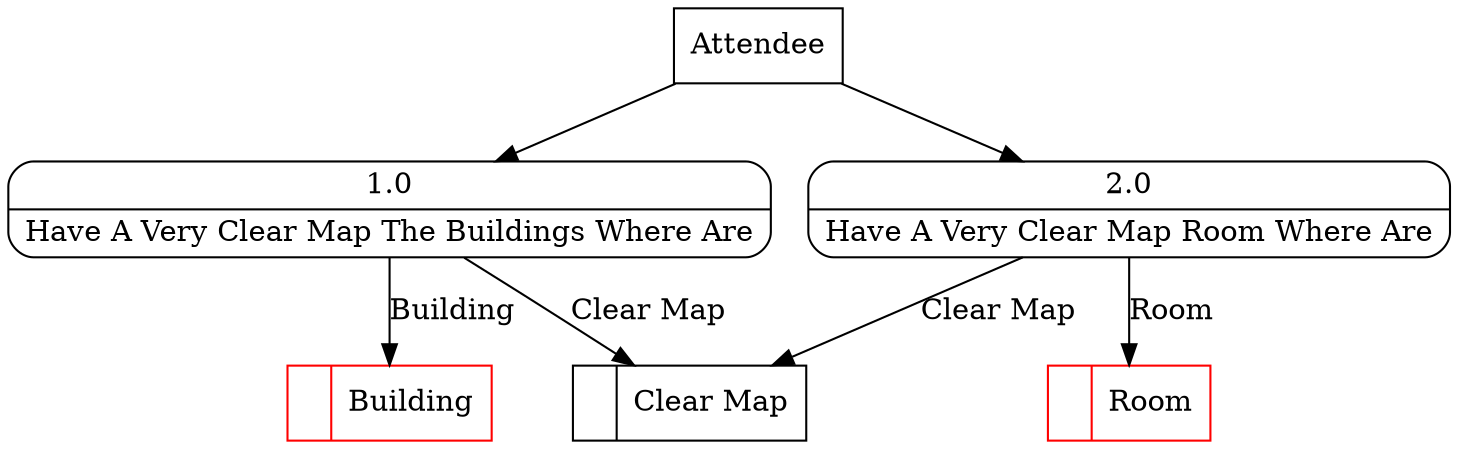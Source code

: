 digraph dfd2{ 
node[shape=record]
200 [label="<f0>  |<f1> Clear Map " ];
201 [label="<f0>  |<f1> Room " color=red];
202 [label="<f0>  |<f1> Building " color=red];
203 [label="Attendee" shape=box];
204 [label="{<f0> 1.0|<f1> Have A Very Clear Map The Buildings Where Are }" shape=Mrecord];
205 [label="{<f0> 2.0|<f1> Have A Very Clear Map Room Where Are }" shape=Mrecord];
203 -> 204
203 -> 205
204 -> 200 [label="Clear Map"]
204 -> 202 [label="Building"]
205 -> 201 [label="Room"]
205 -> 200 [label="Clear Map"]
}